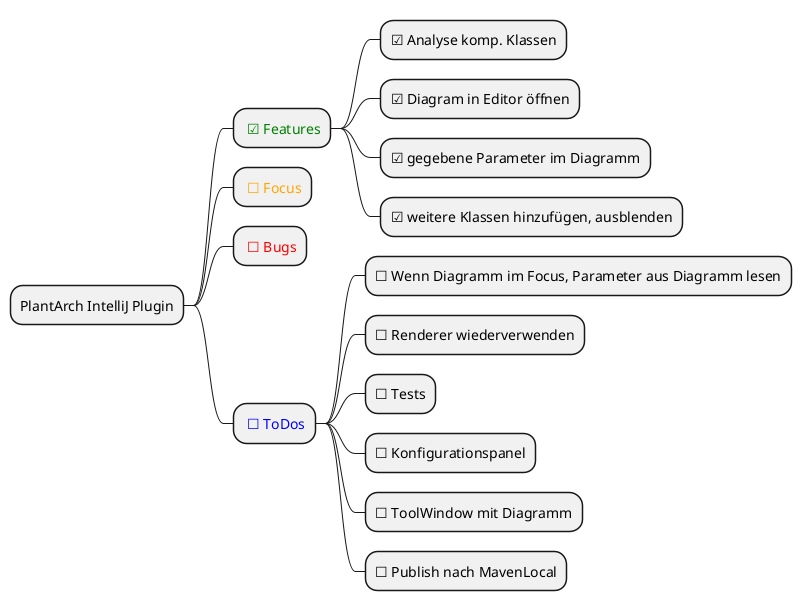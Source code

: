 @startmindmap
skinparam monochrome false

+ PlantArch IntelliJ Plugin
++ <color:green> ☑ Features
+++ ☑ Analyse komp. Klassen
+++ ☑ Diagram in Editor öffnen
+++ ☑ gegebene Parameter im Diagramm
+++ ☑ weitere Klassen hinzufügen, ausblenden
++ <color:orange> ☐ Focus
++ <color:red> ☐ Bugs
++ <color:blue> ☐ ToDos
+++ ☐ Wenn Diagramm im Focus, Parameter aus Diagramm lesen
+++ ☐ Renderer wiederverwenden
+++ ☐ Tests
+++ ☐ Konfigurationspanel
+++ ☐ ToolWindow mit Diagramm
+++ ☐ Publish nach MavenLocal

@endmindmap

